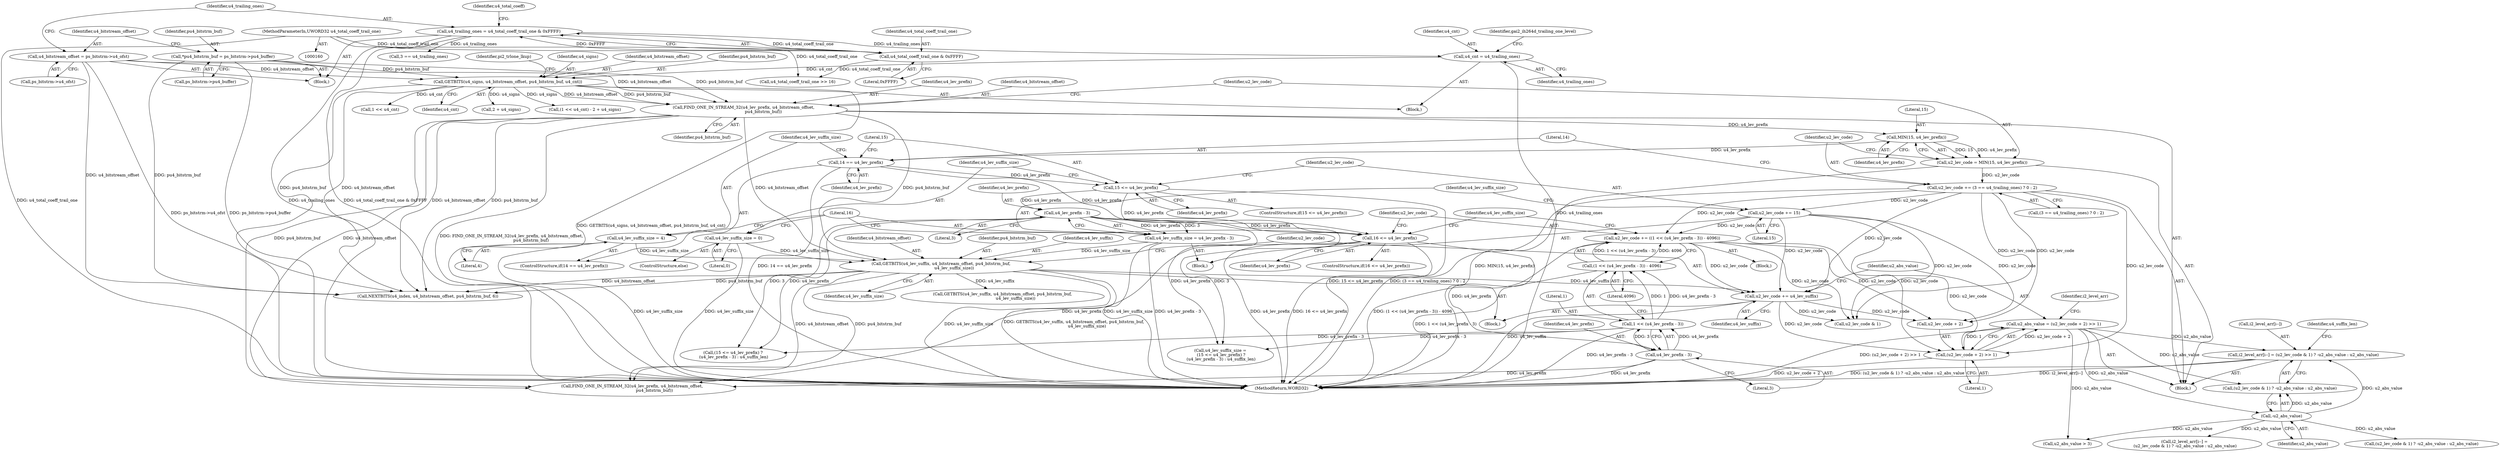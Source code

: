 digraph "0_Android_c57fc3703ae2e0d41b1f6580c50015937f2d23c1_0@array" {
"1000356" [label="(Call,i2_level_arr[i--] = (u2_lev_code & 1) ? -u2_abs_value : u2_abs_value)"];
"1000365" [label="(Call,-u2_abs_value)"];
"1000349" [label="(Call,u2_abs_value = (u2_lev_code + 2) >> 1)"];
"1000351" [label="(Call,(u2_lev_code + 2) >> 1)"];
"1000291" [label="(Call,u2_lev_code += (3 == u4_trailing_ones) ? 0 : 2)"];
"1000286" [label="(Call,u2_lev_code = MIN(15, u4_lev_prefix))"];
"1000288" [label="(Call,MIN(15, u4_lev_prefix))"];
"1000282" [label="(Call,FIND_ONE_IN_STREAM_32(u4_lev_prefix, u4_bitstream_offset,\n                              pu4_bitstrm_buf))"];
"1000244" [label="(Call,GETBITS(u4_signs, u4_bitstream_offset, pu4_bitstrm_buf, u4_cnt))"];
"1000174" [label="(Call,u4_bitstream_offset = ps_bitstrm->u4_ofst)"];
"1000168" [label="(Call,*pu4_bitstrm_buf = ps_bitstrm->pu4_buffer)"];
"1000239" [label="(Call,u4_cnt = u4_trailing_ones)"];
"1000180" [label="(Call,u4_trailing_ones = u4_total_coeff_trail_one & 0xFFFF)"];
"1000182" [label="(Call,u4_total_coeff_trail_one & 0xFFFF)"];
"1000162" [label="(MethodParameterIn,UWORD32 u4_total_coeff_trail_one)"];
"1000312" [label="(Call,u2_lev_code += 15)"];
"1000346" [label="(Call,u2_lev_code += u4_lev_suffix)"];
"1000341" [label="(Call,GETBITS(u4_lev_suffix, u4_bitstream_offset, pu4_bitstrm_buf,\n                    u4_lev_suffix_size))"];
"1000303" [label="(Call,u4_lev_suffix_size = 4)"];
"1000315" [label="(Call,u4_lev_suffix_size = u4_lev_prefix - 3)"];
"1000317" [label="(Call,u4_lev_prefix - 3)"];
"1000308" [label="(Call,15 <= u4_lev_prefix)"];
"1000300" [label="(Call,14 == u4_lev_prefix)"];
"1000321" [label="(Call,u4_lev_suffix_size = 0)"];
"1000329" [label="(Call,u2_lev_code += ((1 << (u4_lev_prefix - 3)) - 4096))"];
"1000331" [label="(Call,(1 << (u4_lev_prefix - 3)) - 4096)"];
"1000332" [label="(Call,1 << (u4_lev_prefix - 3))"];
"1000334" [label="(Call,u4_lev_prefix - 3)"];
"1000325" [label="(Call,16 <= u4_lev_prefix)"];
"1000183" [label="(Identifier,u4_total_coeff_trail_one)"];
"1000174" [label="(Call,u4_bitstream_offset = ps_bitstrm->u4_ofst)"];
"1000293" [label="(Call,(3 == u4_trailing_ones) ? 0 : 2)"];
"1000317" [label="(Call,u4_lev_prefix - 3)"];
"1000187" [label="(Identifier,u4_total_coeff)"];
"1000309" [label="(Literal,15)"];
"1000339" [label="(Identifier,u4_lev_suffix_size)"];
"1000175" [label="(Identifier,u4_bitstream_offset)"];
"1000369" [label="(Identifier,u4_suffix_len)"];
"1000257" [label="(Call,2 + u4_signs)"];
"1000387" [label="(Call,(15 <= u4_lev_prefix) ?\n (u4_lev_prefix - 3) : u4_suffix_len)"];
"1000347" [label="(Identifier,u2_lev_code)"];
"1000322" [label="(Identifier,u4_lev_suffix_size)"];
"1000246" [label="(Identifier,u4_bitstream_offset)"];
"1000307" [label="(ControlStructure,if(15 <= u4_lev_prefix))"];
"1000290" [label="(Identifier,u4_lev_prefix)"];
"1000346" [label="(Call,u2_lev_code += u4_lev_suffix)"];
"1000361" [label="(Call,(u2_lev_code & 1) ? -u2_abs_value : u2_abs_value)"];
"1000381" [label="(Call,FIND_ONE_IN_STREAM_32(u4_lev_prefix, u4_bitstream_offset,\n                                  pu4_bitstrm_buf))"];
"1000326" [label="(Literal,16)"];
"1000286" [label="(Call,u2_lev_code = MIN(15, u4_lev_prefix))"];
"1000287" [label="(Identifier,u2_lev_code)"];
"1000282" [label="(Call,FIND_ONE_IN_STREAM_32(u4_lev_prefix, u4_bitstream_offset,\n                              pu4_bitstrm_buf))"];
"1000168" [label="(Call,*pu4_bitstrm_buf = ps_bitstrm->pu4_buffer)"];
"1000239" [label="(Call,u4_cnt = u4_trailing_ones)"];
"1000247" [label="(Identifier,pu4_bitstrm_buf)"];
"1000371" [label="(Call,u2_abs_value > 3)"];
"1000352" [label="(Call,u2_lev_code + 2)"];
"1000304" [label="(Identifier,u4_lev_suffix_size)"];
"1000176" [label="(Call,ps_bitstrm->u4_ofst)"];
"1000343" [label="(Identifier,u4_bitstream_offset)"];
"1000341" [label="(Call,GETBITS(u4_lev_suffix, u4_bitstream_offset, pu4_bitstrm_buf,\n                    u4_lev_suffix_size))"];
"1000336" [label="(Literal,3)"];
"1000430" [label="(Call,i2_level_arr[i--] =\n (u2_lev_code & 1) ? -u2_abs_value : u2_abs_value)"];
"1000313" [label="(Identifier,u2_lev_code)"];
"1000240" [label="(Identifier,u4_cnt)"];
"1000285" [label="(Identifier,pu4_bitstrm_buf)"];
"1000312" [label="(Call,u2_lev_code += 15)"];
"1000162" [label="(MethodParameterIn,UWORD32 u4_total_coeff_trail_one)"];
"1000351" [label="(Call,(u2_lev_code + 2) >> 1)"];
"1000366" [label="(Identifier,u2_abs_value)"];
"1000303" [label="(Call,u4_lev_suffix_size = 4)"];
"1000323" [label="(Literal,0)"];
"1000356" [label="(Call,i2_level_arr[i--] = (u2_lev_code & 1) ? -u2_abs_value : u2_abs_value)"];
"1000344" [label="(Identifier,pu4_bitstrm_buf)"];
"1000275" [label="(Block,)"];
"1000292" [label="(Identifier,u2_lev_code)"];
"1000302" [label="(Identifier,u4_lev_prefix)"];
"1000315" [label="(Call,u4_lev_suffix_size = u4_lev_prefix - 3)"];
"1000169" [label="(Identifier,pu4_bitstrm_buf)"];
"1000435" [label="(Call,(u2_lev_code & 1) ? -u2_abs_value : u2_abs_value)"];
"1000289" [label="(Literal,15)"];
"1000319" [label="(Literal,3)"];
"1000332" [label="(Call,1 << (u4_lev_prefix - 3))"];
"1000182" [label="(Call,u4_total_coeff_trail_one & 0xFFFF)"];
"1000327" [label="(Identifier,u4_lev_prefix)"];
"1000318" [label="(Identifier,u4_lev_prefix)"];
"1000329" [label="(Call,u2_lev_code += ((1 << (u4_lev_prefix - 3)) - 4096))"];
"1000241" [label="(Identifier,u4_trailing_ones)"];
"1000316" [label="(Identifier,u4_lev_suffix_size)"];
"1000253" [label="(Call,(1 << u4_cnt) - 2 + u4_signs)"];
"1000250" [label="(Identifier,pi2_trlone_lkup)"];
"1000245" [label="(Identifier,u4_signs)"];
"1000288" [label="(Call,MIN(15, u4_lev_prefix))"];
"1000357" [label="(Call,i2_level_arr[i--])"];
"1000308" [label="(Call,15 <= u4_lev_prefix)"];
"1000170" [label="(Call,ps_bitstrm->pu4_buffer)"];
"1000299" [label="(ControlStructure,if(14 == u4_lev_prefix))"];
"1000328" [label="(Block,)"];
"1000350" [label="(Identifier,u2_abs_value)"];
"1000331" [label="(Call,(1 << (u4_lev_prefix - 3)) - 4096)"];
"1000330" [label="(Identifier,u2_lev_code)"];
"1000294" [label="(Call,3 == u4_trailing_ones)"];
"1000236" [label="(Block,)"];
"1000349" [label="(Call,u2_abs_value = (u2_lev_code + 2) >> 1)"];
"1000325" [label="(Call,16 <= u4_lev_prefix)"];
"1000683" [label="(MethodReturn,WORD32)"];
"1000311" [label="(Block,)"];
"1000334" [label="(Call,u4_lev_prefix - 3)"];
"1000291" [label="(Call,u2_lev_code += (3 == u4_trailing_ones) ? 0 : 2)"];
"1000355" [label="(Literal,1)"];
"1000324" [label="(ControlStructure,if(16 <= u4_lev_prefix))"];
"1000333" [label="(Literal,1)"];
"1000181" [label="(Identifier,u4_trailing_ones)"];
"1000348" [label="(Identifier,u4_lev_suffix)"];
"1000188" [label="(Call,u4_total_coeff_trail_one >> 16)"];
"1000314" [label="(Literal,15)"];
"1000340" [label="(Block,)"];
"1000310" [label="(Identifier,u4_lev_prefix)"];
"1000254" [label="(Call,1 << u4_cnt)"];
"1000283" [label="(Identifier,u4_lev_prefix)"];
"1000242" [label="(Identifier,gai2_ih264d_trailing_one_level)"];
"1000459" [label="(Call,NEXTBITS(u4_index, u4_bitstream_offset, pu4_bitstrm_buf, 6))"];
"1000284" [label="(Identifier,u4_bitstream_offset)"];
"1000362" [label="(Call,u2_lev_code & 1)"];
"1000301" [label="(Literal,14)"];
"1000337" [label="(Literal,4096)"];
"1000385" [label="(Call,u4_lev_suffix_size =\n (15 <= u4_lev_prefix) ?\n (u4_lev_prefix - 3) : u4_suffix_len)"];
"1000244" [label="(Call,GETBITS(u4_signs, u4_bitstream_offset, pu4_bitstrm_buf, u4_cnt))"];
"1000335" [label="(Identifier,u4_lev_prefix)"];
"1000358" [label="(Identifier,i2_level_arr)"];
"1000164" [label="(Block,)"];
"1000300" [label="(Call,14 == u4_lev_prefix)"];
"1000305" [label="(Literal,4)"];
"1000345" [label="(Identifier,u4_lev_suffix_size)"];
"1000180" [label="(Call,u4_trailing_ones = u4_total_coeff_trail_one & 0xFFFF)"];
"1000320" [label="(ControlStructure,else)"];
"1000321" [label="(Call,u4_lev_suffix_size = 0)"];
"1000248" [label="(Identifier,u4_cnt)"];
"1000365" [label="(Call,-u2_abs_value)"];
"1000342" [label="(Identifier,u4_lev_suffix)"];
"1000395" [label="(Call,GETBITS(u4_lev_suffix, u4_bitstream_offset, pu4_bitstrm_buf,\n                    u4_lev_suffix_size))"];
"1000184" [label="(Literal,0xFFFF)"];
"1000356" -> "1000275"  [label="AST: "];
"1000356" -> "1000361"  [label="CFG: "];
"1000357" -> "1000356"  [label="AST: "];
"1000361" -> "1000356"  [label="AST: "];
"1000369" -> "1000356"  [label="CFG: "];
"1000356" -> "1000683"  [label="DDG: (u2_lev_code & 1) ? -u2_abs_value : u2_abs_value"];
"1000356" -> "1000683"  [label="DDG: i2_level_arr[i--]"];
"1000365" -> "1000356"  [label="DDG: u2_abs_value"];
"1000349" -> "1000356"  [label="DDG: u2_abs_value"];
"1000365" -> "1000361"  [label="AST: "];
"1000365" -> "1000366"  [label="CFG: "];
"1000366" -> "1000365"  [label="AST: "];
"1000361" -> "1000365"  [label="CFG: "];
"1000365" -> "1000361"  [label="DDG: u2_abs_value"];
"1000349" -> "1000365"  [label="DDG: u2_abs_value"];
"1000365" -> "1000371"  [label="DDG: u2_abs_value"];
"1000365" -> "1000430"  [label="DDG: u2_abs_value"];
"1000365" -> "1000435"  [label="DDG: u2_abs_value"];
"1000349" -> "1000275"  [label="AST: "];
"1000349" -> "1000351"  [label="CFG: "];
"1000350" -> "1000349"  [label="AST: "];
"1000351" -> "1000349"  [label="AST: "];
"1000358" -> "1000349"  [label="CFG: "];
"1000349" -> "1000683"  [label="DDG: (u2_lev_code + 2) >> 1"];
"1000351" -> "1000349"  [label="DDG: u2_lev_code + 2"];
"1000351" -> "1000349"  [label="DDG: 1"];
"1000349" -> "1000361"  [label="DDG: u2_abs_value"];
"1000349" -> "1000371"  [label="DDG: u2_abs_value"];
"1000351" -> "1000355"  [label="CFG: "];
"1000352" -> "1000351"  [label="AST: "];
"1000355" -> "1000351"  [label="AST: "];
"1000351" -> "1000683"  [label="DDG: u2_lev_code + 2"];
"1000291" -> "1000351"  [label="DDG: u2_lev_code"];
"1000312" -> "1000351"  [label="DDG: u2_lev_code"];
"1000346" -> "1000351"  [label="DDG: u2_lev_code"];
"1000329" -> "1000351"  [label="DDG: u2_lev_code"];
"1000291" -> "1000275"  [label="AST: "];
"1000291" -> "1000293"  [label="CFG: "];
"1000292" -> "1000291"  [label="AST: "];
"1000293" -> "1000291"  [label="AST: "];
"1000301" -> "1000291"  [label="CFG: "];
"1000291" -> "1000683"  [label="DDG: (3 == u4_trailing_ones) ? 0 : 2"];
"1000286" -> "1000291"  [label="DDG: u2_lev_code"];
"1000291" -> "1000312"  [label="DDG: u2_lev_code"];
"1000291" -> "1000329"  [label="DDG: u2_lev_code"];
"1000291" -> "1000346"  [label="DDG: u2_lev_code"];
"1000291" -> "1000352"  [label="DDG: u2_lev_code"];
"1000291" -> "1000362"  [label="DDG: u2_lev_code"];
"1000286" -> "1000275"  [label="AST: "];
"1000286" -> "1000288"  [label="CFG: "];
"1000287" -> "1000286"  [label="AST: "];
"1000288" -> "1000286"  [label="AST: "];
"1000292" -> "1000286"  [label="CFG: "];
"1000286" -> "1000683"  [label="DDG: MIN(15, u4_lev_prefix)"];
"1000288" -> "1000286"  [label="DDG: 15"];
"1000288" -> "1000286"  [label="DDG: u4_lev_prefix"];
"1000288" -> "1000290"  [label="CFG: "];
"1000289" -> "1000288"  [label="AST: "];
"1000290" -> "1000288"  [label="AST: "];
"1000282" -> "1000288"  [label="DDG: u4_lev_prefix"];
"1000288" -> "1000300"  [label="DDG: u4_lev_prefix"];
"1000282" -> "1000275"  [label="AST: "];
"1000282" -> "1000285"  [label="CFG: "];
"1000283" -> "1000282"  [label="AST: "];
"1000284" -> "1000282"  [label="AST: "];
"1000285" -> "1000282"  [label="AST: "];
"1000287" -> "1000282"  [label="CFG: "];
"1000282" -> "1000683"  [label="DDG: FIND_ONE_IN_STREAM_32(u4_lev_prefix, u4_bitstream_offset,\n                              pu4_bitstrm_buf)"];
"1000244" -> "1000282"  [label="DDG: u4_bitstream_offset"];
"1000244" -> "1000282"  [label="DDG: pu4_bitstrm_buf"];
"1000174" -> "1000282"  [label="DDG: u4_bitstream_offset"];
"1000168" -> "1000282"  [label="DDG: pu4_bitstrm_buf"];
"1000282" -> "1000341"  [label="DDG: u4_bitstream_offset"];
"1000282" -> "1000341"  [label="DDG: pu4_bitstrm_buf"];
"1000282" -> "1000381"  [label="DDG: u4_bitstream_offset"];
"1000282" -> "1000381"  [label="DDG: pu4_bitstrm_buf"];
"1000282" -> "1000459"  [label="DDG: u4_bitstream_offset"];
"1000282" -> "1000459"  [label="DDG: pu4_bitstrm_buf"];
"1000244" -> "1000236"  [label="AST: "];
"1000244" -> "1000248"  [label="CFG: "];
"1000245" -> "1000244"  [label="AST: "];
"1000246" -> "1000244"  [label="AST: "];
"1000247" -> "1000244"  [label="AST: "];
"1000248" -> "1000244"  [label="AST: "];
"1000250" -> "1000244"  [label="CFG: "];
"1000244" -> "1000683"  [label="DDG: GETBITS(u4_signs, u4_bitstream_offset, pu4_bitstrm_buf, u4_cnt)"];
"1000174" -> "1000244"  [label="DDG: u4_bitstream_offset"];
"1000168" -> "1000244"  [label="DDG: pu4_bitstrm_buf"];
"1000239" -> "1000244"  [label="DDG: u4_cnt"];
"1000244" -> "1000254"  [label="DDG: u4_cnt"];
"1000244" -> "1000253"  [label="DDG: u4_signs"];
"1000244" -> "1000257"  [label="DDG: u4_signs"];
"1000244" -> "1000459"  [label="DDG: u4_bitstream_offset"];
"1000244" -> "1000459"  [label="DDG: pu4_bitstrm_buf"];
"1000174" -> "1000164"  [label="AST: "];
"1000174" -> "1000176"  [label="CFG: "];
"1000175" -> "1000174"  [label="AST: "];
"1000176" -> "1000174"  [label="AST: "];
"1000181" -> "1000174"  [label="CFG: "];
"1000174" -> "1000683"  [label="DDG: ps_bitstrm->u4_ofst"];
"1000174" -> "1000459"  [label="DDG: u4_bitstream_offset"];
"1000168" -> "1000164"  [label="AST: "];
"1000168" -> "1000170"  [label="CFG: "];
"1000169" -> "1000168"  [label="AST: "];
"1000170" -> "1000168"  [label="AST: "];
"1000175" -> "1000168"  [label="CFG: "];
"1000168" -> "1000683"  [label="DDG: ps_bitstrm->pu4_buffer"];
"1000168" -> "1000459"  [label="DDG: pu4_bitstrm_buf"];
"1000239" -> "1000236"  [label="AST: "];
"1000239" -> "1000241"  [label="CFG: "];
"1000240" -> "1000239"  [label="AST: "];
"1000241" -> "1000239"  [label="AST: "];
"1000242" -> "1000239"  [label="CFG: "];
"1000239" -> "1000683"  [label="DDG: u4_trailing_ones"];
"1000180" -> "1000239"  [label="DDG: u4_trailing_ones"];
"1000180" -> "1000164"  [label="AST: "];
"1000180" -> "1000182"  [label="CFG: "];
"1000181" -> "1000180"  [label="AST: "];
"1000182" -> "1000180"  [label="AST: "];
"1000187" -> "1000180"  [label="CFG: "];
"1000180" -> "1000683"  [label="DDG: u4_total_coeff_trail_one & 0xFFFF"];
"1000180" -> "1000683"  [label="DDG: u4_trailing_ones"];
"1000182" -> "1000180"  [label="DDG: u4_total_coeff_trail_one"];
"1000182" -> "1000180"  [label="DDG: 0xFFFF"];
"1000180" -> "1000294"  [label="DDG: u4_trailing_ones"];
"1000182" -> "1000184"  [label="CFG: "];
"1000183" -> "1000182"  [label="AST: "];
"1000184" -> "1000182"  [label="AST: "];
"1000162" -> "1000182"  [label="DDG: u4_total_coeff_trail_one"];
"1000182" -> "1000188"  [label="DDG: u4_total_coeff_trail_one"];
"1000162" -> "1000160"  [label="AST: "];
"1000162" -> "1000683"  [label="DDG: u4_total_coeff_trail_one"];
"1000162" -> "1000188"  [label="DDG: u4_total_coeff_trail_one"];
"1000312" -> "1000311"  [label="AST: "];
"1000312" -> "1000314"  [label="CFG: "];
"1000313" -> "1000312"  [label="AST: "];
"1000314" -> "1000312"  [label="AST: "];
"1000316" -> "1000312"  [label="CFG: "];
"1000312" -> "1000329"  [label="DDG: u2_lev_code"];
"1000312" -> "1000346"  [label="DDG: u2_lev_code"];
"1000312" -> "1000352"  [label="DDG: u2_lev_code"];
"1000312" -> "1000362"  [label="DDG: u2_lev_code"];
"1000346" -> "1000340"  [label="AST: "];
"1000346" -> "1000348"  [label="CFG: "];
"1000347" -> "1000346"  [label="AST: "];
"1000348" -> "1000346"  [label="AST: "];
"1000350" -> "1000346"  [label="CFG: "];
"1000346" -> "1000683"  [label="DDG: u4_lev_suffix"];
"1000341" -> "1000346"  [label="DDG: u4_lev_suffix"];
"1000329" -> "1000346"  [label="DDG: u2_lev_code"];
"1000346" -> "1000352"  [label="DDG: u2_lev_code"];
"1000346" -> "1000362"  [label="DDG: u2_lev_code"];
"1000341" -> "1000340"  [label="AST: "];
"1000341" -> "1000345"  [label="CFG: "];
"1000342" -> "1000341"  [label="AST: "];
"1000343" -> "1000341"  [label="AST: "];
"1000344" -> "1000341"  [label="AST: "];
"1000345" -> "1000341"  [label="AST: "];
"1000347" -> "1000341"  [label="CFG: "];
"1000341" -> "1000683"  [label="DDG: u4_lev_suffix_size"];
"1000341" -> "1000683"  [label="DDG: GETBITS(u4_lev_suffix, u4_bitstream_offset, pu4_bitstrm_buf,\n                    u4_lev_suffix_size)"];
"1000303" -> "1000341"  [label="DDG: u4_lev_suffix_size"];
"1000315" -> "1000341"  [label="DDG: u4_lev_suffix_size"];
"1000321" -> "1000341"  [label="DDG: u4_lev_suffix_size"];
"1000341" -> "1000381"  [label="DDG: u4_bitstream_offset"];
"1000341" -> "1000381"  [label="DDG: pu4_bitstrm_buf"];
"1000341" -> "1000395"  [label="DDG: u4_lev_suffix"];
"1000341" -> "1000459"  [label="DDG: u4_bitstream_offset"];
"1000341" -> "1000459"  [label="DDG: pu4_bitstrm_buf"];
"1000303" -> "1000299"  [label="AST: "];
"1000303" -> "1000305"  [label="CFG: "];
"1000304" -> "1000303"  [label="AST: "];
"1000305" -> "1000303"  [label="AST: "];
"1000326" -> "1000303"  [label="CFG: "];
"1000303" -> "1000683"  [label="DDG: u4_lev_suffix_size"];
"1000315" -> "1000311"  [label="AST: "];
"1000315" -> "1000317"  [label="CFG: "];
"1000316" -> "1000315"  [label="AST: "];
"1000317" -> "1000315"  [label="AST: "];
"1000326" -> "1000315"  [label="CFG: "];
"1000315" -> "1000683"  [label="DDG: u4_lev_suffix_size"];
"1000315" -> "1000683"  [label="DDG: u4_lev_prefix - 3"];
"1000317" -> "1000315"  [label="DDG: u4_lev_prefix"];
"1000317" -> "1000315"  [label="DDG: 3"];
"1000317" -> "1000319"  [label="CFG: "];
"1000318" -> "1000317"  [label="AST: "];
"1000319" -> "1000317"  [label="AST: "];
"1000308" -> "1000317"  [label="DDG: u4_lev_prefix"];
"1000317" -> "1000325"  [label="DDG: u4_lev_prefix"];
"1000317" -> "1000385"  [label="DDG: u4_lev_prefix"];
"1000317" -> "1000385"  [label="DDG: 3"];
"1000317" -> "1000387"  [label="DDG: u4_lev_prefix"];
"1000317" -> "1000387"  [label="DDG: 3"];
"1000308" -> "1000307"  [label="AST: "];
"1000308" -> "1000310"  [label="CFG: "];
"1000309" -> "1000308"  [label="AST: "];
"1000310" -> "1000308"  [label="AST: "];
"1000313" -> "1000308"  [label="CFG: "];
"1000322" -> "1000308"  [label="CFG: "];
"1000308" -> "1000683"  [label="DDG: 15 <= u4_lev_prefix"];
"1000300" -> "1000308"  [label="DDG: u4_lev_prefix"];
"1000308" -> "1000325"  [label="DDG: u4_lev_prefix"];
"1000300" -> "1000299"  [label="AST: "];
"1000300" -> "1000302"  [label="CFG: "];
"1000301" -> "1000300"  [label="AST: "];
"1000302" -> "1000300"  [label="AST: "];
"1000304" -> "1000300"  [label="CFG: "];
"1000309" -> "1000300"  [label="CFG: "];
"1000300" -> "1000683"  [label="DDG: 14 == u4_lev_prefix"];
"1000300" -> "1000325"  [label="DDG: u4_lev_prefix"];
"1000321" -> "1000320"  [label="AST: "];
"1000321" -> "1000323"  [label="CFG: "];
"1000322" -> "1000321"  [label="AST: "];
"1000323" -> "1000321"  [label="AST: "];
"1000326" -> "1000321"  [label="CFG: "];
"1000321" -> "1000683"  [label="DDG: u4_lev_suffix_size"];
"1000329" -> "1000328"  [label="AST: "];
"1000329" -> "1000331"  [label="CFG: "];
"1000330" -> "1000329"  [label="AST: "];
"1000331" -> "1000329"  [label="AST: "];
"1000339" -> "1000329"  [label="CFG: "];
"1000329" -> "1000683"  [label="DDG: (1 << (u4_lev_prefix - 3)) - 4096"];
"1000331" -> "1000329"  [label="DDG: 1 << (u4_lev_prefix - 3)"];
"1000331" -> "1000329"  [label="DDG: 4096"];
"1000329" -> "1000352"  [label="DDG: u2_lev_code"];
"1000329" -> "1000362"  [label="DDG: u2_lev_code"];
"1000331" -> "1000337"  [label="CFG: "];
"1000332" -> "1000331"  [label="AST: "];
"1000337" -> "1000331"  [label="AST: "];
"1000331" -> "1000683"  [label="DDG: 1 << (u4_lev_prefix - 3)"];
"1000332" -> "1000331"  [label="DDG: 1"];
"1000332" -> "1000331"  [label="DDG: u4_lev_prefix - 3"];
"1000332" -> "1000334"  [label="CFG: "];
"1000333" -> "1000332"  [label="AST: "];
"1000334" -> "1000332"  [label="AST: "];
"1000337" -> "1000332"  [label="CFG: "];
"1000332" -> "1000683"  [label="DDG: u4_lev_prefix - 3"];
"1000334" -> "1000332"  [label="DDG: u4_lev_prefix"];
"1000334" -> "1000332"  [label="DDG: 3"];
"1000332" -> "1000385"  [label="DDG: u4_lev_prefix - 3"];
"1000332" -> "1000387"  [label="DDG: u4_lev_prefix - 3"];
"1000334" -> "1000336"  [label="CFG: "];
"1000335" -> "1000334"  [label="AST: "];
"1000336" -> "1000334"  [label="AST: "];
"1000334" -> "1000683"  [label="DDG: u4_lev_prefix"];
"1000325" -> "1000334"  [label="DDG: u4_lev_prefix"];
"1000334" -> "1000381"  [label="DDG: u4_lev_prefix"];
"1000325" -> "1000324"  [label="AST: "];
"1000325" -> "1000327"  [label="CFG: "];
"1000326" -> "1000325"  [label="AST: "];
"1000327" -> "1000325"  [label="AST: "];
"1000330" -> "1000325"  [label="CFG: "];
"1000339" -> "1000325"  [label="CFG: "];
"1000325" -> "1000683"  [label="DDG: 16 <= u4_lev_prefix"];
"1000325" -> "1000683"  [label="DDG: u4_lev_prefix"];
"1000325" -> "1000381"  [label="DDG: u4_lev_prefix"];
}
